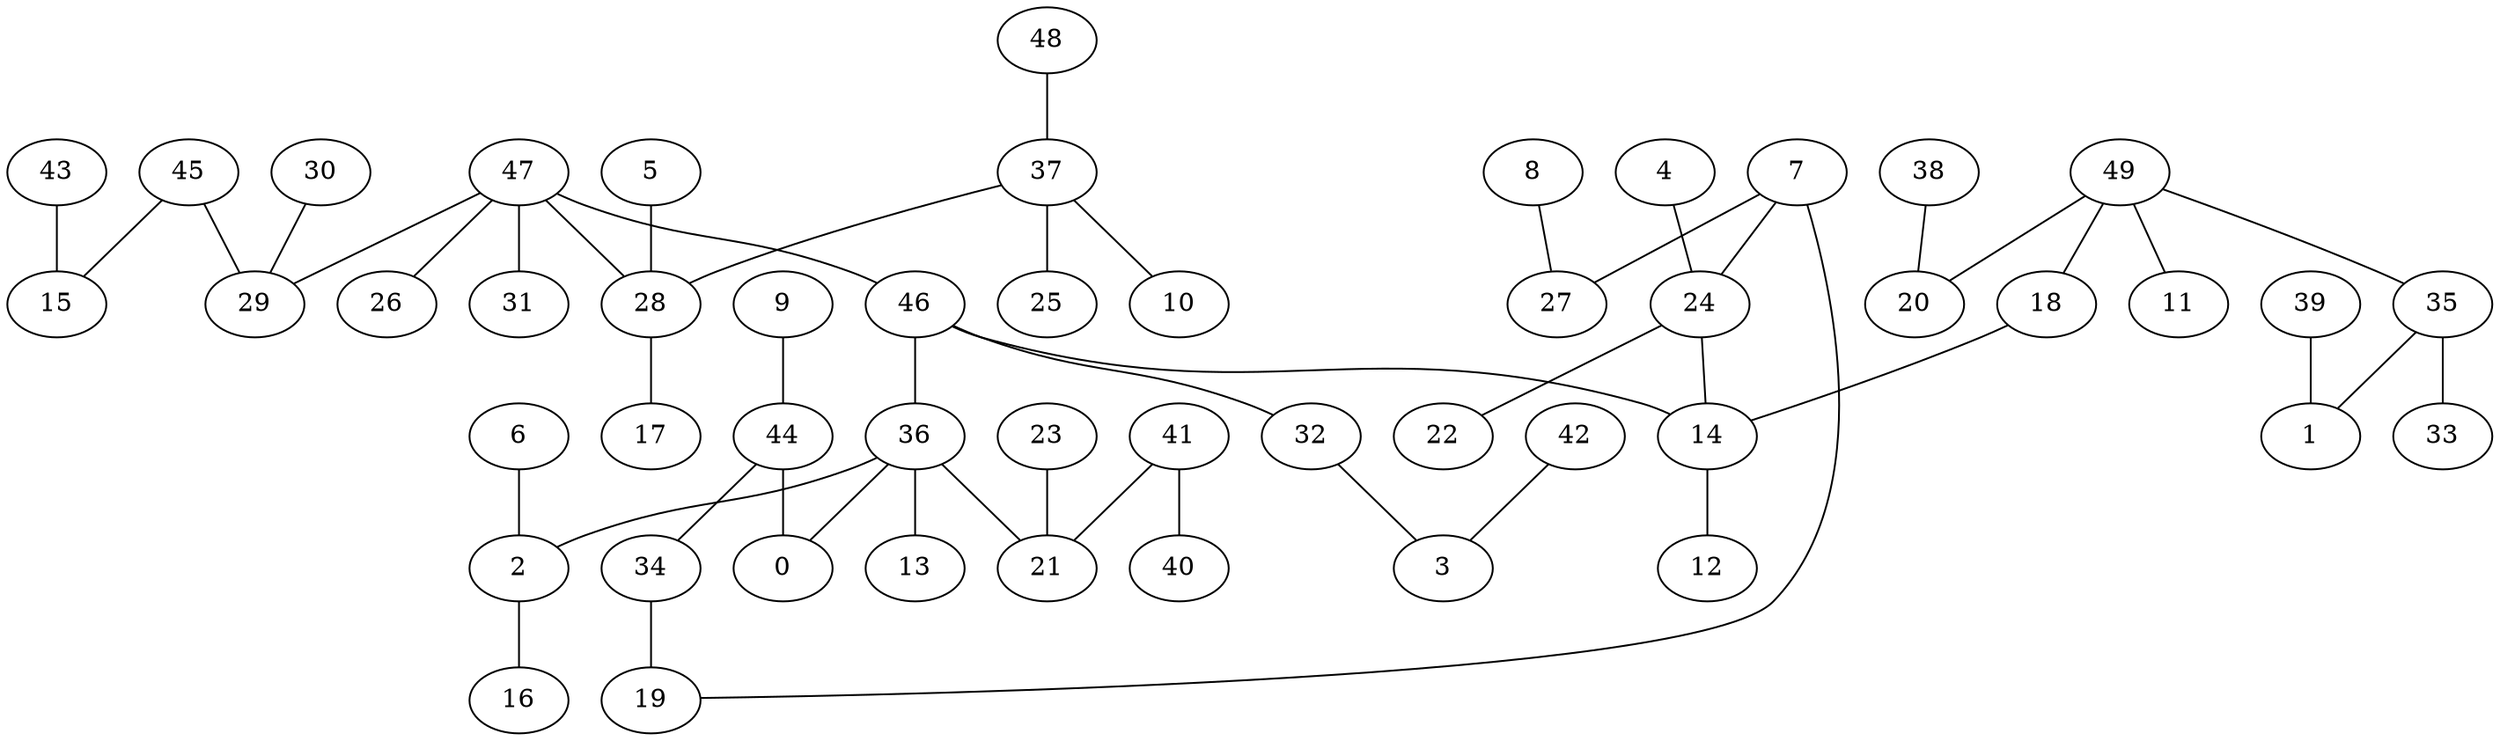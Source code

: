 digraph GG_graph {

subgraph G_graph {
edge [color = black]
"43" -> "15" [dir = none]
"8" -> "27" [dir = none]
"9" -> "44" [dir = none]
"48" -> "37" [dir = none]
"7" -> "27" [dir = none]
"7" -> "24" [dir = none]
"38" -> "20" [dir = none]
"39" -> "1" [dir = none]
"18" -> "14" [dir = none]
"5" -> "28" [dir = none]
"37" -> "10" [dir = none]
"37" -> "25" [dir = none]
"37" -> "28" [dir = none]
"32" -> "3" [dir = none]
"36" -> "21" [dir = none]
"36" -> "2" [dir = none]
"36" -> "13" [dir = none]
"36" -> "0" [dir = none]
"46" -> "14" [dir = none]
"46" -> "36" [dir = none]
"46" -> "32" [dir = none]
"47" -> "26" [dir = none]
"47" -> "29" [dir = none]
"47" -> "31" [dir = none]
"47" -> "28" [dir = none]
"47" -> "46" [dir = none]
"35" -> "33" [dir = none]
"35" -> "1" [dir = none]
"44" -> "34" [dir = none]
"44" -> "0" [dir = none]
"42" -> "3" [dir = none]
"49" -> "11" [dir = none]
"49" -> "20" [dir = none]
"49" -> "35" [dir = none]
"49" -> "18" [dir = none]
"2" -> "16" [dir = none]
"23" -> "21" [dir = none]
"24" -> "22" [dir = none]
"24" -> "14" [dir = none]
"45" -> "15" [dir = none]
"45" -> "29" [dir = none]
"30" -> "29" [dir = none]
"6" -> "2" [dir = none]
"14" -> "12" [dir = none]
"34" -> "19" [dir = none]
"28" -> "17" [dir = none]
"41" -> "40" [dir = none]
"41" -> "21" [dir = none]
"4" -> "24" [dir = none]
"7" -> "19" [dir = none]
}

}
